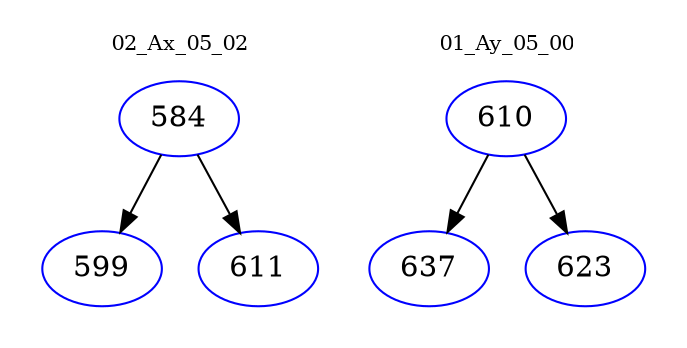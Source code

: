 digraph{
subgraph cluster_0 {
color = white
label = "02_Ax_05_02";
fontsize=10;
T0_584 [label="584", color="blue"]
T0_584 -> T0_599 [color="black"]
T0_599 [label="599", color="blue"]
T0_584 -> T0_611 [color="black"]
T0_611 [label="611", color="blue"]
}
subgraph cluster_1 {
color = white
label = "01_Ay_05_00";
fontsize=10;
T1_610 [label="610", color="blue"]
T1_610 -> T1_637 [color="black"]
T1_637 [label="637", color="blue"]
T1_610 -> T1_623 [color="black"]
T1_623 [label="623", color="blue"]
}
}
